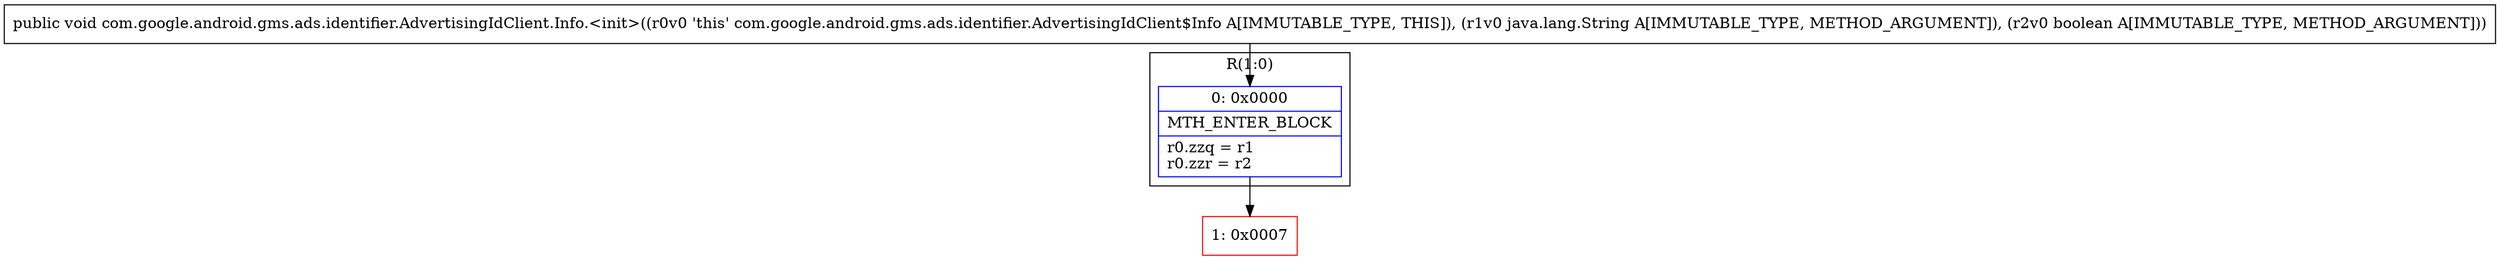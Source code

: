digraph "CFG forcom.google.android.gms.ads.identifier.AdvertisingIdClient.Info.\<init\>(Ljava\/lang\/String;Z)V" {
subgraph cluster_Region_2076478207 {
label = "R(1:0)";
node [shape=record,color=blue];
Node_0 [shape=record,label="{0\:\ 0x0000|MTH_ENTER_BLOCK\l|r0.zzq = r1\lr0.zzr = r2\l}"];
}
Node_1 [shape=record,color=red,label="{1\:\ 0x0007}"];
MethodNode[shape=record,label="{public void com.google.android.gms.ads.identifier.AdvertisingIdClient.Info.\<init\>((r0v0 'this' com.google.android.gms.ads.identifier.AdvertisingIdClient$Info A[IMMUTABLE_TYPE, THIS]), (r1v0 java.lang.String A[IMMUTABLE_TYPE, METHOD_ARGUMENT]), (r2v0 boolean A[IMMUTABLE_TYPE, METHOD_ARGUMENT])) }"];
MethodNode -> Node_0;
Node_0 -> Node_1;
}

